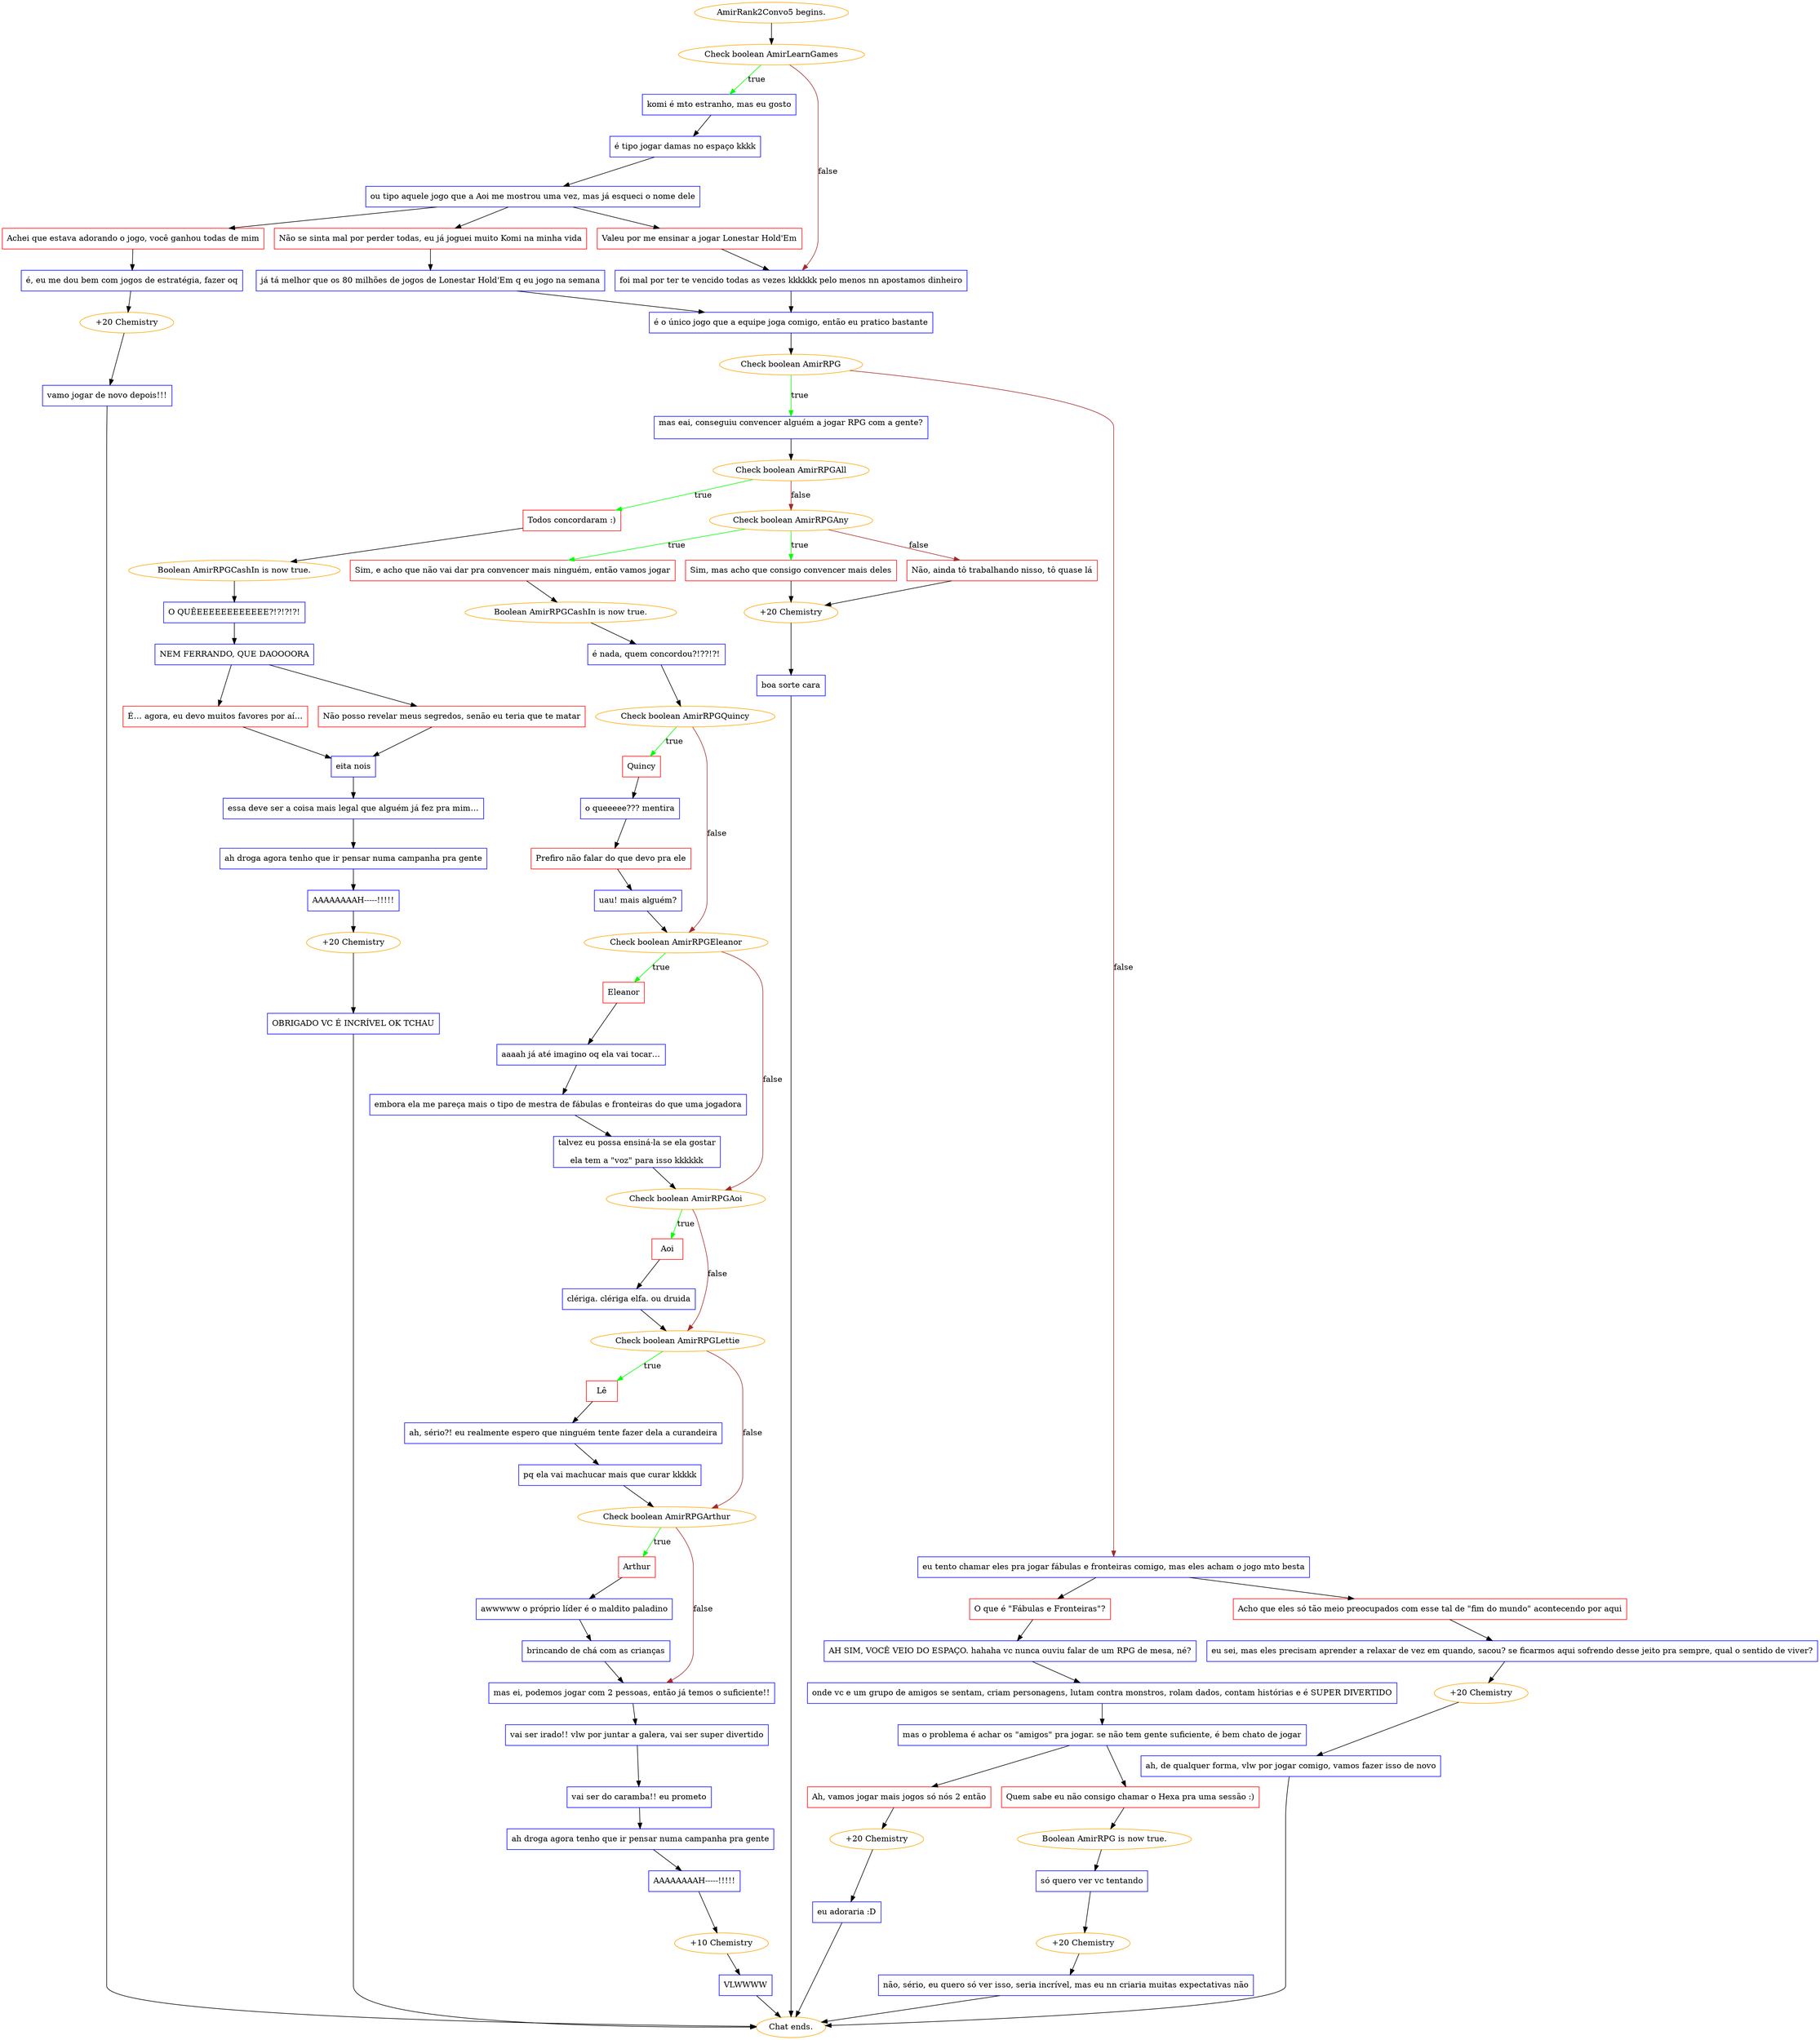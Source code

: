 digraph {
	"AmirRank2Convo5 begins." [color=orange];
		"AmirRank2Convo5 begins." -> j1963156066;
	j1963156066 [label="Check boolean AmirLearnGames",color=orange];
		j1963156066 -> j337496801 [label=true,color=green];
		j1963156066 -> j256015976 [label=false,color=brown];
	j337496801 [label="komi é mto estranho, mas eu gosto",shape=box,color=blue];
		j337496801 -> j3324415358;
	j256015976 [label="foi mal por ter te vencido todas as vezes kkkkkk pelo menos nn apostamos dinheiro",shape=box,color=blue];
		j256015976 -> j2672812786;
	j3324415358 [label="é tipo jogar damas no espaço kkkk",shape=box,color=blue];
		j3324415358 -> j1611571193;
	j2672812786 [label="é o único jogo que a equipe joga comigo, então eu pratico bastante",shape=box,color=blue];
		j2672812786 -> j2374646227;
	j1611571193 [label="ou tipo aquele jogo que a Aoi me mostrou uma vez, mas já esqueci o nome dele",shape=box,color=blue];
		j1611571193 -> j3018302731;
		j1611571193 -> j4053961452;
		j1611571193 -> j1701749280;
	j2374646227 [label="Check boolean AmirRPG",color=orange];
		j2374646227 -> j1358092153 [label=true,color=green];
		j2374646227 -> j789716232 [label=false,color=brown];
	j3018302731 [label="Achei que estava adorando o jogo, você ganhou todas de mim",shape=box,color=red];
		j3018302731 -> j1080048532;
	j4053961452 [label="Não se sinta mal por perder todas, eu já joguei muito Komi na minha vida",shape=box,color=red];
		j4053961452 -> j1312788453;
	j1701749280 [label="Valeu por me ensinar a jogar Lonestar Hold'Em",shape=box,color=red];
		j1701749280 -> j256015976;
	j1358092153 [label="mas eai, conseguiu convencer alguém a jogar RPG com a gente?
",shape=box,color=blue];
		j1358092153 -> j2523097179;
	j789716232 [label="eu tento chamar eles pra jogar fábulas e fronteiras comigo, mas eles acham o jogo mto besta",shape=box,color=blue];
		j789716232 -> j1619153652;
		j789716232 -> j1815135231;
	j1080048532 [label="é, eu me dou bem com jogos de estratégia, fazer oq",shape=box,color=blue];
		j1080048532 -> j1960116748;
	j1312788453 [label="já tá melhor que os 80 milhões de jogos de Lonestar Hold'Em q eu jogo na semana",shape=box,color=blue];
		j1312788453 -> j2672812786;
	j2523097179 [label="Check boolean AmirRPGAll",color=orange];
		j2523097179 -> j2511170905 [label=true,color=green];
		j2523097179 -> j866070678 [label=false,color=brown];
	j1619153652 [label="O que é \"Fábulas e Fronteiras\"?",shape=box,color=red];
		j1619153652 -> j730365465;
	j1815135231 [label="Acho que eles só tão meio preocupados com esse tal de \"fim do mundo\" acontecendo por aqui",shape=box,color=red];
		j1815135231 -> j3112711503;
	j1960116748 [label="+20 Chemistry",color=orange];
		j1960116748 -> j3863446654;
	j2511170905 [label="Todos concordaram :)",shape=box,color=red];
		j2511170905 -> j1746392089;
	j866070678 [label="Check boolean AmirRPGAny",color=orange];
		j866070678 -> j585697917 [label=true,color=green];
		j866070678 -> j1824599213 [label=true,color=green];
		j866070678 -> j841341213 [label=false,color=brown];
	j730365465 [label="AH SIM, VOCÊ VEIO DO ESPAÇO. hahaha vc nunca ouviu falar de um RPG de mesa, né?",shape=box,color=blue];
		j730365465 -> j692664015;
	j3112711503 [label="eu sei, mas eles precisam aprender a relaxar de vez em quando, sacou? se ficarmos aqui sofrendo desse jeito pra sempre, qual o sentido de viver?",shape=box,color=blue];
		j3112711503 -> j2148266865;
	j3863446654 [label="vamo jogar de novo depois!!!",shape=box,color=blue];
		j3863446654 -> "Chat ends.";
	j1746392089 [label="Boolean AmirRPGCashIn is now true.",color=orange];
		j1746392089 -> j2184720310;
	j585697917 [label="Sim, e acho que não vai dar pra convencer mais ninguém, então vamos jogar",shape=box,color=red];
		j585697917 -> j4266995360;
	j1824599213 [label="Sim, mas acho que consigo convencer mais deles",shape=box,color=red];
		j1824599213 -> j2134503252;
	j841341213 [label="Não, ainda tô trabalhando nisso, tô quase lá",shape=box,color=red];
		j841341213 -> j2134503252;
	j692664015 [label="onde vc e um grupo de amigos se sentam, criam personagens, lutam contra monstros, rolam dados, contam histórias e é SUPER DIVERTIDO",shape=box,color=blue];
		j692664015 -> j1830185871;
	j2148266865 [label="+20 Chemistry",color=orange];
		j2148266865 -> j3444259705;
	"Chat ends." [color=orange];
	j2184720310 [label="O QUÊEEEEEEEEEEEE?!?!?!?!",shape=box,color=blue];
		j2184720310 -> j1827497430;
	j4266995360 [label="Boolean AmirRPGCashIn is now true.",color=orange];
		j4266995360 -> j838317854;
	j2134503252 [label="+20 Chemistry",color=orange];
		j2134503252 -> j868142161;
	j1830185871 [label="mas o problema é achar os \"amigos\" pra jogar. se não tem gente suficiente, é bem chato de jogar",shape=box,color=blue];
		j1830185871 -> j2843588641;
		j1830185871 -> j3960221752;
	j3444259705 [label="ah, de qualquer forma, vlw por jogar comigo, vamos fazer isso de novo",shape=box,color=blue];
		j3444259705 -> "Chat ends.";
	j1827497430 [label="NEM FERRANDO, QUE DAOOOORA",shape=box,color=blue];
		j1827497430 -> j4183671155;
		j1827497430 -> j189771697;
	j838317854 [label="é nada, quem concordou?!??!?!",shape=box,color=blue];
		j838317854 -> j3303602969;
	j868142161 [label="boa sorte cara",shape=box,color=blue];
		j868142161 -> "Chat ends.";
	j2843588641 [label="Ah, vamos jogar mais jogos só nós 2 então",shape=box,color=red];
		j2843588641 -> j2887083599;
	j3960221752 [label="Quem sabe eu não consigo chamar o Hexa pra uma sessão :)",shape=box,color=red];
		j3960221752 -> j729372516;
	j4183671155 [label="É… agora, eu devo muitos favores por aí…",shape=box,color=red];
		j4183671155 -> j1806425634;
	j189771697 [label="Não posso revelar meus segredos, senão eu teria que te matar",shape=box,color=red];
		j189771697 -> j1806425634;
	j3303602969 [label="Check boolean AmirRPGQuincy",color=orange];
		j3303602969 -> j2610406475 [label=true,color=green];
		j3303602969 -> j3631036233 [label=false,color=brown];
	j2887083599 [label="+20 Chemistry",color=orange];
		j2887083599 -> j495684035;
	j729372516 [label="Boolean AmirRPG is now true.",color=orange];
		j729372516 -> j3077715880;
	j1806425634 [label="eita nois",shape=box,color=blue];
		j1806425634 -> j1982388726;
	j2610406475 [label="Quincy",shape=box,color=red];
		j2610406475 -> j2456135202;
	j3631036233 [label="Check boolean AmirRPGEleanor",color=orange];
		j3631036233 -> j925483078 [label=true,color=green];
		j3631036233 -> j266417375 [label=false,color=brown];
	j495684035 [label="eu adoraria :D",shape=box,color=blue];
		j495684035 -> "Chat ends.";
	j3077715880 [label="só quero ver vc tentando",shape=box,color=blue];
		j3077715880 -> j2285779167;
	j1982388726 [label="essa deve ser a coisa mais legal que alguém já fez pra mim…",shape=box,color=blue];
		j1982388726 -> j3810651994;
	j2456135202 [label="o queeeee??? mentira",shape=box,color=blue];
		j2456135202 -> j1889310887;
	j925483078 [label="Eleanor",shape=box,color=red];
		j925483078 -> j1805599394;
	j266417375 [label="Check boolean AmirRPGAoi",color=orange];
		j266417375 -> j3288967494 [label=true,color=green];
		j266417375 -> j2939229246 [label=false,color=brown];
	j2285779167 [label="+20 Chemistry",color=orange];
		j2285779167 -> j3309559998;
	j3810651994 [label="ah droga agora tenho que ir pensar numa campanha pra gente",shape=box,color=blue];
		j3810651994 -> j1770514523;
	j1889310887 [label="Prefiro não falar do que devo pra ele",shape=box,color=red];
		j1889310887 -> j3333349096;
	j1805599394 [label="aaaah já até imagino oq ela vai tocar…",shape=box,color=blue];
		j1805599394 -> j2175119237;
	j3288967494 [label="Aoi",shape=box,color=red];
		j3288967494 -> j1420196212;
	j2939229246 [label="Check boolean AmirRPGLettie",color=orange];
		j2939229246 -> j3770491022 [label=true,color=green];
		j2939229246 -> j753438550 [label=false,color=brown];
	j3309559998 [label="não, sério, eu quero só ver isso, seria incrível, mas eu nn criaria muitas expectativas não",shape=box,color=blue];
		j3309559998 -> "Chat ends.";
	j1770514523 [label="AAAAAAAAH-----!!!!!",shape=box,color=blue];
		j1770514523 -> j1171905245;
	j3333349096 [label="uau! mais alguém?",shape=box,color=blue];
		j3333349096 -> j3631036233;
	j2175119237 [label="embora ela me pareça mais o tipo de mestra de fábulas e fronteiras do que uma jogadora",shape=box,color=blue];
		j2175119237 -> j1259338031;
	j1420196212 [label="clériga. clériga elfa. ou druida",shape=box,color=blue];
		j1420196212 -> j2939229246;
	j3770491022 [label="Lê",shape=box,color=red];
		j3770491022 -> j3847063412;
	j753438550 [label="Check boolean AmirRPGArthur",color=orange];
		j753438550 -> j576693849 [label=true,color=green];
		j753438550 -> j1558492104 [label=false,color=brown];
	j1171905245 [label="+20 Chemistry",color=orange];
		j1171905245 -> j2298826756;
	j1259338031 [label="talvez eu possa ensiná-la se ela gostar
ela tem a \"voz\" para isso kkkkkk",shape=box,color=blue];
		j1259338031 -> j266417375;
	j3847063412 [label="ah, sério?! eu realmente espero que ninguém tente fazer dela a curandeira",shape=box,color=blue];
		j3847063412 -> j1917876022;
	j576693849 [label="Arthur",shape=box,color=red];
		j576693849 -> j3512409629;
	j1558492104 [label="mas ei, podemos jogar com 2 pessoas, então já temos o suficiente!!",shape=box,color=blue];
		j1558492104 -> j4016993367;
	j2298826756 [label="OBRIGADO VC É INCRÍVEL OK TCHAU",shape=box,color=blue];
		j2298826756 -> "Chat ends.";
	j1917876022 [label="pq ela vai machucar mais que curar kkkkk",shape=box,color=blue];
		j1917876022 -> j753438550;
	j3512409629 [label="awwwww o próprio líder é o maldito paladino",shape=box,color=blue];
		j3512409629 -> j2976871760;
	j4016993367 [label="vai ser irado!! vlw por juntar a galera, vai ser super divertido",shape=box,color=blue];
		j4016993367 -> j2722520457;
	j2976871760 [label="brincando de chá com as crianças",shape=box,color=blue];
		j2976871760 -> j1558492104;
	j2722520457 [label="vai ser do caramba!! eu prometo",shape=box,color=blue];
		j2722520457 -> j984550213;
	j984550213 [label="ah droga agora tenho que ir pensar numa campanha pra gente",shape=box,color=blue];
		j984550213 -> j2556667859;
	j2556667859 [label="AAAAAAAAH-----!!!!!",shape=box,color=blue];
		j2556667859 -> j111759292;
	j111759292 [label="+10 Chemistry",color=orange];
		j111759292 -> j4127275493;
	j4127275493 [label="VLWWWW",shape=box,color=blue];
		j4127275493 -> "Chat ends.";
}